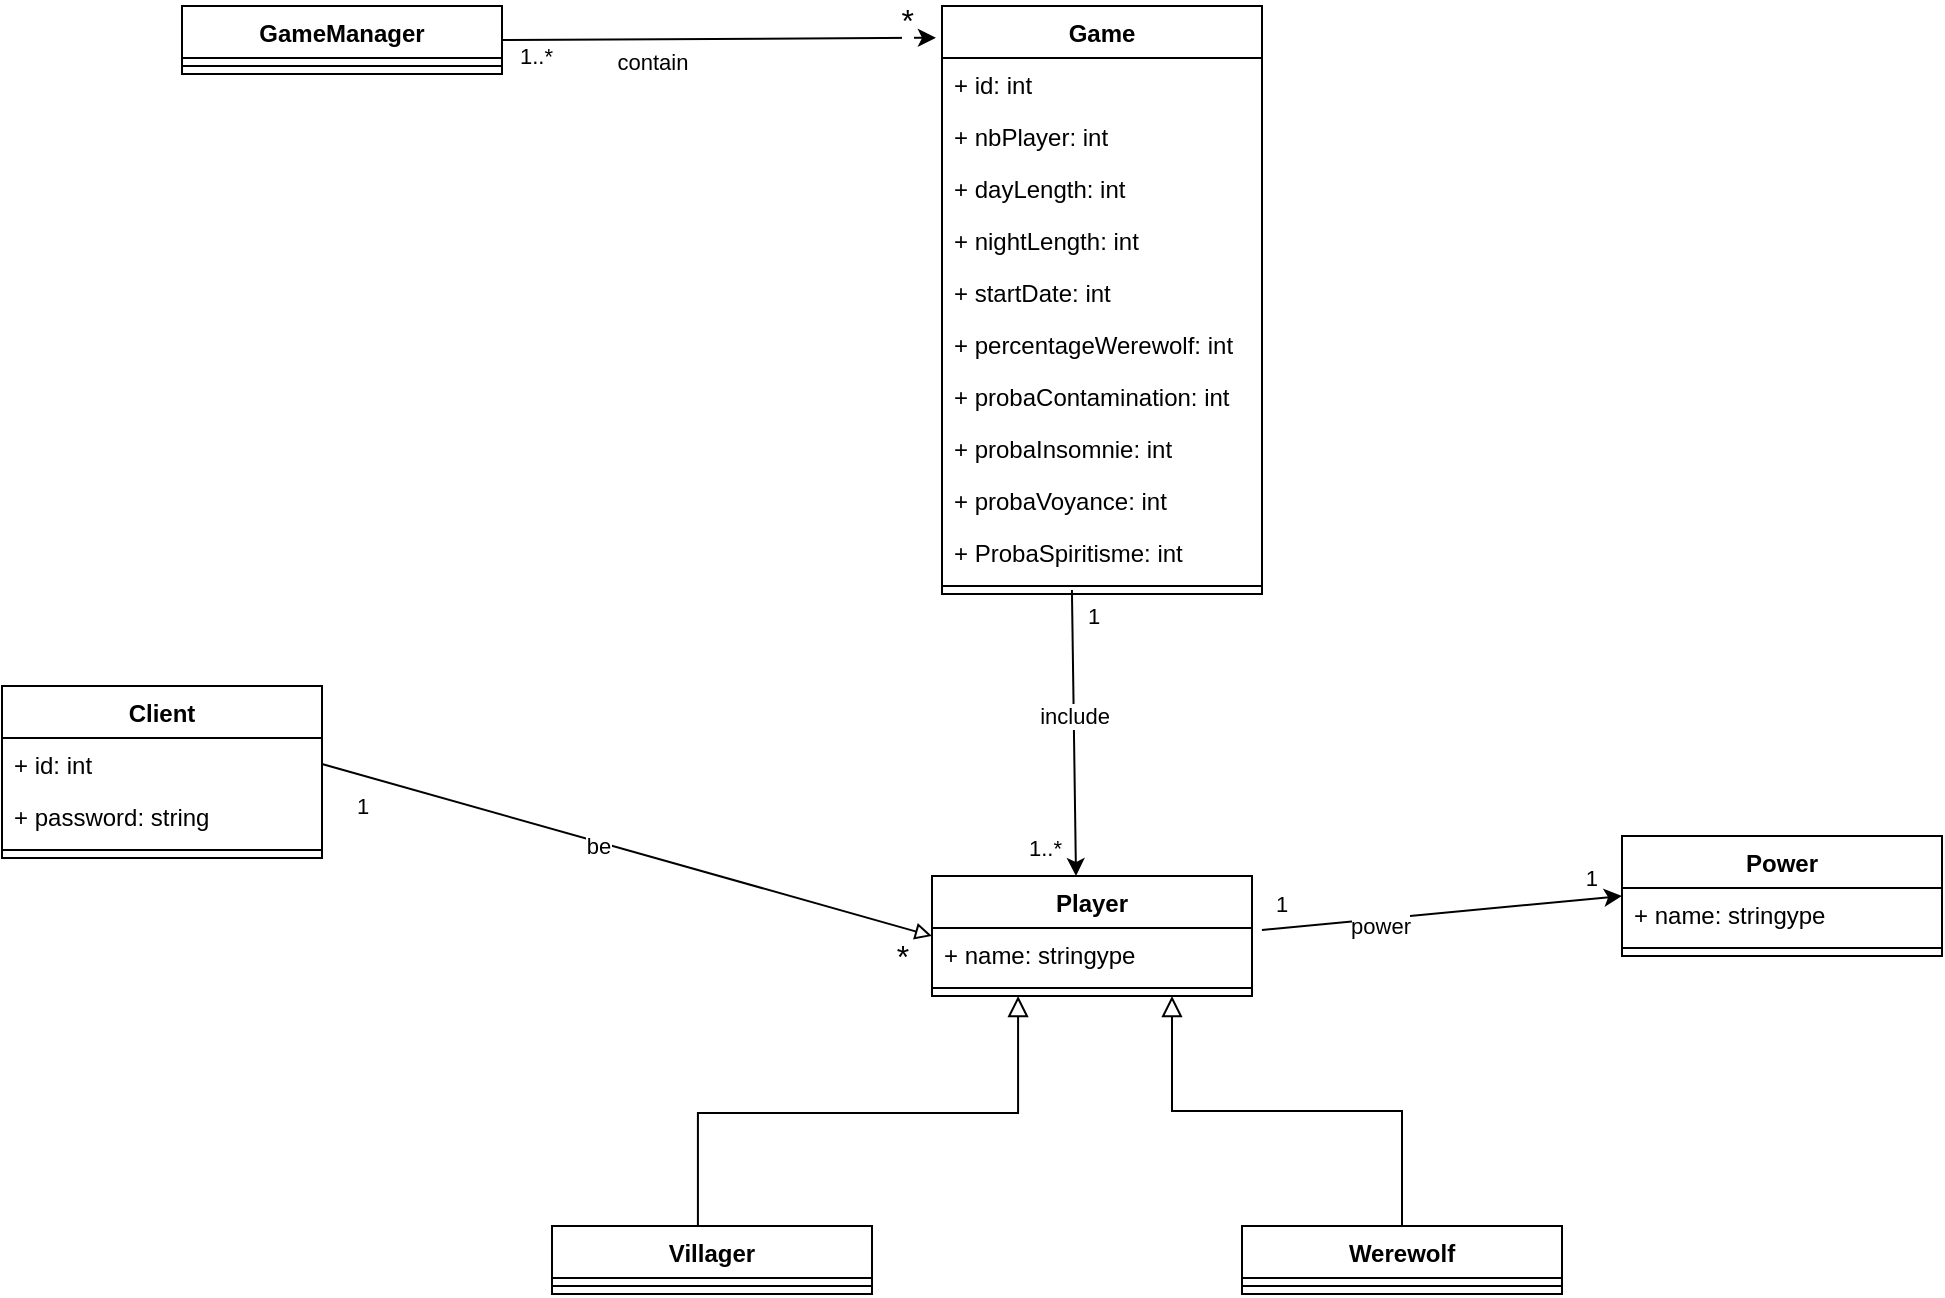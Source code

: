 <mxfile>
    <diagram id="migKeFc_42KSMQu3nTl5" name="Page-1">
        <mxGraphModel dx="1834" dy="1942" grid="1" gridSize="10" guides="1" tooltips="1" connect="1" arrows="1" fold="1" page="1" pageScale="1" pageWidth="827" pageHeight="1169" math="0" shadow="0">
            <root>
                <mxCell id="0"/>
                <mxCell id="1" parent="0"/>
                <mxCell id="22" value="" style="endArrow=classic;html=1;exitX=1.031;exitY=0.038;exitDx=0;exitDy=0;entryX=0;entryY=0.5;entryDx=0;entryDy=0;exitPerimeter=0;" parent="1" source="102" target="91" edge="1">
                    <mxGeometry relative="1" as="geometry">
                        <mxPoint x="480" y="115" as="sourcePoint"/>
                        <mxPoint x="680" y="65" as="targetPoint"/>
                    </mxGeometry>
                </mxCell>
                <mxCell id="23" value="power" style="edgeLabel;resizable=0;html=1;align=center;verticalAlign=middle;" parent="22" connectable="0" vertex="1">
                    <mxGeometry relative="1" as="geometry">
                        <mxPoint x="-31" y="6" as="offset"/>
                    </mxGeometry>
                </mxCell>
                <mxCell id="24" value="1" style="edgeLabel;resizable=0;html=1;align=left;verticalAlign=bottom;" parent="22" connectable="0" vertex="1">
                    <mxGeometry x="-1" relative="1" as="geometry">
                        <mxPoint x="5" y="-4" as="offset"/>
                    </mxGeometry>
                </mxCell>
                <mxCell id="25" value="1" style="edgeLabel;resizable=0;html=1;align=right;verticalAlign=bottom;" parent="22" connectable="0" vertex="1">
                    <mxGeometry x="1" relative="1" as="geometry">
                        <mxPoint x="-12" as="offset"/>
                    </mxGeometry>
                </mxCell>
                <mxCell id="26" value="" style="edgeStyle=elbowEdgeStyle;elbow=vertical;endArrow=block;html=1;curved=0;rounded=0;endSize=8;startSize=8;exitX=0.456;exitY=0.059;exitDx=0;exitDy=0;entryX=0.269;entryY=1;entryDx=0;entryDy=0;entryPerimeter=0;endFill=0;exitPerimeter=0;" parent="1" source="99" target="103" edge="1">
                    <mxGeometry width="50" height="50" relative="1" as="geometry">
                        <mxPoint x="220" y="240" as="sourcePoint"/>
                        <mxPoint x="380.04" y="132.01" as="targetPoint"/>
                    </mxGeometry>
                </mxCell>
                <mxCell id="27" value="" style="edgeStyle=elbowEdgeStyle;elbow=vertical;endArrow=block;html=1;curved=0;rounded=0;endSize=8;startSize=8;entryX=0.75;entryY=1;entryDx=0;entryDy=0;exitX=0.5;exitY=0;exitDx=0;exitDy=0;endFill=0;" parent="1" source="95" target="101" edge="1">
                    <mxGeometry width="50" height="50" relative="1" as="geometry">
                        <mxPoint x="570" y="240" as="sourcePoint"/>
                        <mxPoint x="424.98" y="133" as="targetPoint"/>
                    </mxGeometry>
                </mxCell>
                <mxCell id="41" value="" style="endArrow=classic;html=1;entryX=0.45;entryY=0;entryDx=0;entryDy=0;exitX=0.406;exitY=0.75;exitDx=0;exitDy=0;exitPerimeter=0;entryPerimeter=0;" parent="1" source="71" target="101" edge="1">
                    <mxGeometry relative="1" as="geometry">
                        <mxPoint x="407.06" y="-37" as="sourcePoint"/>
                        <mxPoint x="410" y="70" as="targetPoint"/>
                    </mxGeometry>
                </mxCell>
                <mxCell id="42" value="include" style="edgeLabel;resizable=0;html=1;align=center;verticalAlign=middle;" parent="41" connectable="0" vertex="1">
                    <mxGeometry relative="1" as="geometry">
                        <mxPoint y="-9" as="offset"/>
                    </mxGeometry>
                </mxCell>
                <mxCell id="43" value="1" style="edgeLabel;resizable=0;html=1;align=left;verticalAlign=bottom;" parent="41" connectable="0" vertex="1">
                    <mxGeometry x="-1" relative="1" as="geometry">
                        <mxPoint x="6" y="21" as="offset"/>
                    </mxGeometry>
                </mxCell>
                <mxCell id="44" value="1..*" style="edgeLabel;resizable=0;html=1;align=right;verticalAlign=bottom;" parent="41" connectable="0" vertex="1">
                    <mxGeometry x="1" relative="1" as="geometry">
                        <mxPoint x="-6" y="-5" as="offset"/>
                    </mxGeometry>
                </mxCell>
                <mxCell id="54" value="" style="endArrow=classic;html=1;entryX=-0.019;entryY=0.054;entryDx=0;entryDy=0;entryPerimeter=0;exitX=1;exitY=0.5;exitDx=0;exitDy=0;" parent="1" source="82" target="69" edge="1">
                    <mxGeometry relative="1" as="geometry">
                        <mxPoint x="120" y="-355" as="sourcePoint"/>
                        <mxPoint x="334.96" y="-352.84" as="targetPoint"/>
                    </mxGeometry>
                </mxCell>
                <mxCell id="55" value="contain" style="edgeLabel;resizable=0;html=1;align=center;verticalAlign=middle;" parent="54" connectable="0" vertex="1">
                    <mxGeometry relative="1" as="geometry">
                        <mxPoint x="-34" y="11" as="offset"/>
                    </mxGeometry>
                </mxCell>
                <mxCell id="56" value="1..*" style="edgeLabel;resizable=0;html=1;align=left;verticalAlign=bottom;" parent="54" connectable="0" vertex="1">
                    <mxGeometry x="-1" relative="1" as="geometry">
                        <mxPoint x="7" y="16" as="offset"/>
                    </mxGeometry>
                </mxCell>
                <mxCell id="57" value="&lt;font style=&quot;font-size: 16px;&quot;&gt;*&lt;/font&gt;" style="edgeLabel;resizable=0;html=1;align=right;verticalAlign=bottom;" parent="54" connectable="0" vertex="1">
                    <mxGeometry x="1" relative="1" as="geometry">
                        <mxPoint x="-10" y="3" as="offset"/>
                    </mxGeometry>
                </mxCell>
                <mxCell id="65" style="edgeStyle=none;html=1;exitX=1;exitY=0.5;exitDx=0;exitDy=0;entryX=0;entryY=0.5;entryDx=0;entryDy=0;fontSize=11;endArrow=block;endFill=0;" parent="1" source="87" target="101" edge="1">
                    <mxGeometry relative="1" as="geometry">
                        <mxPoint x="33" y="15" as="sourcePoint"/>
                        <mxPoint x="340" y="85" as="targetPoint"/>
                    </mxGeometry>
                </mxCell>
                <mxCell id="66" value="be" style="edgeLabel;html=1;align=center;verticalAlign=middle;resizable=0;points=[];fontSize=11;" parent="65" vertex="1" connectable="0">
                    <mxGeometry x="-0.091" y="-2" relative="1" as="geometry">
                        <mxPoint as="offset"/>
                    </mxGeometry>
                </mxCell>
                <mxCell id="67" value="1" style="text;html=1;align=center;verticalAlign=middle;resizable=0;points=[];autosize=1;strokeColor=none;fillColor=none;fontSize=11;" parent="1" vertex="1">
                    <mxGeometry x="35" y="15" width="30" height="30" as="geometry"/>
                </mxCell>
                <mxCell id="68" value="&lt;font style=&quot;font-size: 16px;&quot;&gt;*&lt;/font&gt;" style="text;html=1;align=center;verticalAlign=middle;resizable=0;points=[];autosize=1;strokeColor=none;fillColor=none;fontSize=11;" parent="1" vertex="1">
                    <mxGeometry x="305" y="90" width="30" height="30" as="geometry"/>
                </mxCell>
                <mxCell id="69" value="Game" style="swimlane;fontStyle=1;align=center;verticalAlign=top;childLayout=stackLayout;horizontal=1;startSize=26;horizontalStack=0;resizeParent=1;resizeParentMax=0;resizeLast=0;collapsible=1;marginBottom=0;" parent="1" vertex="1">
                    <mxGeometry x="340" y="-370" width="160" height="294" as="geometry"/>
                </mxCell>
                <mxCell id="70" value="+ id: int" style="text;strokeColor=none;fillColor=none;align=left;verticalAlign=top;spacingLeft=4;spacingRight=4;overflow=hidden;rotatable=0;points=[[0,0.5],[1,0.5]];portConstraint=eastwest;" parent="69" vertex="1">
                    <mxGeometry y="26" width="160" height="26" as="geometry"/>
                </mxCell>
                <mxCell id="73" value="+ nbPlayer: int" style="text;strokeColor=none;fillColor=none;align=left;verticalAlign=top;spacingLeft=4;spacingRight=4;overflow=hidden;rotatable=0;points=[[0,0.5],[1,0.5]];portConstraint=eastwest;" parent="69" vertex="1">
                    <mxGeometry y="52" width="160" height="26" as="geometry"/>
                </mxCell>
                <mxCell id="74" value="+ dayLength: int" style="text;strokeColor=none;fillColor=none;align=left;verticalAlign=top;spacingLeft=4;spacingRight=4;overflow=hidden;rotatable=0;points=[[0,0.5],[1,0.5]];portConstraint=eastwest;" parent="69" vertex="1">
                    <mxGeometry y="78" width="160" height="26" as="geometry"/>
                </mxCell>
                <mxCell id="75" value="+ nightLength: int" style="text;strokeColor=none;fillColor=none;align=left;verticalAlign=top;spacingLeft=4;spacingRight=4;overflow=hidden;rotatable=0;points=[[0,0.5],[1,0.5]];portConstraint=eastwest;" parent="69" vertex="1">
                    <mxGeometry y="104" width="160" height="26" as="geometry"/>
                </mxCell>
                <mxCell id="76" value="+ startDate: int" style="text;strokeColor=none;fillColor=none;align=left;verticalAlign=top;spacingLeft=4;spacingRight=4;overflow=hidden;rotatable=0;points=[[0,0.5],[1,0.5]];portConstraint=eastwest;" parent="69" vertex="1">
                    <mxGeometry y="130" width="160" height="26" as="geometry"/>
                </mxCell>
                <mxCell id="77" value="+ percentageWerewolf: int" style="text;strokeColor=none;fillColor=none;align=left;verticalAlign=top;spacingLeft=4;spacingRight=4;overflow=hidden;rotatable=0;points=[[0,0.5],[1,0.5]];portConstraint=eastwest;" parent="69" vertex="1">
                    <mxGeometry y="156" width="160" height="26" as="geometry"/>
                </mxCell>
                <mxCell id="78" value="+ probaContamination: int" style="text;strokeColor=none;fillColor=none;align=left;verticalAlign=top;spacingLeft=4;spacingRight=4;overflow=hidden;rotatable=0;points=[[0,0.5],[1,0.5]];portConstraint=eastwest;" parent="69" vertex="1">
                    <mxGeometry y="182" width="160" height="26" as="geometry"/>
                </mxCell>
                <mxCell id="79" value="+ probaInsomnie: int" style="text;strokeColor=none;fillColor=none;align=left;verticalAlign=top;spacingLeft=4;spacingRight=4;overflow=hidden;rotatable=0;points=[[0,0.5],[1,0.5]];portConstraint=eastwest;" parent="69" vertex="1">
                    <mxGeometry y="208" width="160" height="26" as="geometry"/>
                </mxCell>
                <mxCell id="80" value="+ probaVoyance: int" style="text;strokeColor=none;fillColor=none;align=left;verticalAlign=top;spacingLeft=4;spacingRight=4;overflow=hidden;rotatable=0;points=[[0,0.5],[1,0.5]];portConstraint=eastwest;" parent="69" vertex="1">
                    <mxGeometry y="234" width="160" height="26" as="geometry"/>
                </mxCell>
                <mxCell id="81" value="+ ProbaSpiritisme: int" style="text;strokeColor=none;fillColor=none;align=left;verticalAlign=top;spacingLeft=4;spacingRight=4;overflow=hidden;rotatable=0;points=[[0,0.5],[1,0.5]];portConstraint=eastwest;" parent="69" vertex="1">
                    <mxGeometry y="260" width="160" height="26" as="geometry"/>
                </mxCell>
                <mxCell id="71" value="" style="line;strokeWidth=1;fillColor=none;align=left;verticalAlign=middle;spacingTop=-1;spacingLeft=3;spacingRight=3;rotatable=0;labelPosition=right;points=[];portConstraint=eastwest;strokeColor=inherit;" parent="69" vertex="1">
                    <mxGeometry y="286" width="160" height="8" as="geometry"/>
                </mxCell>
                <mxCell id="82" value="GameManager" style="swimlane;fontStyle=1;align=center;verticalAlign=top;childLayout=stackLayout;horizontal=1;startSize=26;horizontalStack=0;resizeParent=1;resizeParentMax=0;resizeLast=0;collapsible=1;marginBottom=0;" vertex="1" parent="1">
                    <mxGeometry x="-40" y="-370" width="160" height="34" as="geometry"/>
                </mxCell>
                <mxCell id="84" value="" style="line;strokeWidth=1;fillColor=none;align=left;verticalAlign=middle;spacingTop=-1;spacingLeft=3;spacingRight=3;rotatable=0;labelPosition=right;points=[];portConstraint=eastwest;strokeColor=inherit;" vertex="1" parent="82">
                    <mxGeometry y="26" width="160" height="8" as="geometry"/>
                </mxCell>
                <mxCell id="86" value="Client" style="swimlane;fontStyle=1;align=center;verticalAlign=top;childLayout=stackLayout;horizontal=1;startSize=26;horizontalStack=0;resizeParent=1;resizeParentMax=0;resizeLast=0;collapsible=1;marginBottom=0;" vertex="1" parent="1">
                    <mxGeometry x="-130" y="-30" width="160" height="86" as="geometry"/>
                </mxCell>
                <mxCell id="87" value="+ id: int" style="text;strokeColor=none;fillColor=none;align=left;verticalAlign=top;spacingLeft=4;spacingRight=4;overflow=hidden;rotatable=0;points=[[0,0.5],[1,0.5]];portConstraint=eastwest;" vertex="1" parent="86">
                    <mxGeometry y="26" width="160" height="26" as="geometry"/>
                </mxCell>
                <mxCell id="90" value="+ password: string" style="text;strokeColor=none;fillColor=none;align=left;verticalAlign=top;spacingLeft=4;spacingRight=4;overflow=hidden;rotatable=0;points=[[0,0.5],[1,0.5]];portConstraint=eastwest;" vertex="1" parent="86">
                    <mxGeometry y="52" width="160" height="26" as="geometry"/>
                </mxCell>
                <mxCell id="88" value="" style="line;strokeWidth=1;fillColor=none;align=left;verticalAlign=middle;spacingTop=-1;spacingLeft=3;spacingRight=3;rotatable=0;labelPosition=right;points=[];portConstraint=eastwest;strokeColor=inherit;" vertex="1" parent="86">
                    <mxGeometry y="78" width="160" height="8" as="geometry"/>
                </mxCell>
                <mxCell id="91" value="Power" style="swimlane;fontStyle=1;align=center;verticalAlign=top;childLayout=stackLayout;horizontal=1;startSize=26;horizontalStack=0;resizeParent=1;resizeParentMax=0;resizeLast=0;collapsible=1;marginBottom=0;" vertex="1" parent="1">
                    <mxGeometry x="680" y="45" width="160" height="60" as="geometry"/>
                </mxCell>
                <mxCell id="92" value="+ name: stringype" style="text;strokeColor=none;fillColor=none;align=left;verticalAlign=top;spacingLeft=4;spacingRight=4;overflow=hidden;rotatable=0;points=[[0,0.5],[1,0.5]];portConstraint=eastwest;" vertex="1" parent="91">
                    <mxGeometry y="26" width="160" height="26" as="geometry"/>
                </mxCell>
                <mxCell id="93" value="" style="line;strokeWidth=1;fillColor=none;align=left;verticalAlign=middle;spacingTop=-1;spacingLeft=3;spacingRight=3;rotatable=0;labelPosition=right;points=[];portConstraint=eastwest;strokeColor=inherit;" vertex="1" parent="91">
                    <mxGeometry y="52" width="160" height="8" as="geometry"/>
                </mxCell>
                <mxCell id="95" value="Werewolf" style="swimlane;fontStyle=1;align=center;verticalAlign=top;childLayout=stackLayout;horizontal=1;startSize=26;horizontalStack=0;resizeParent=1;resizeParentMax=0;resizeLast=0;collapsible=1;marginBottom=0;" vertex="1" parent="1">
                    <mxGeometry x="490" y="240" width="160" height="34" as="geometry"/>
                </mxCell>
                <mxCell id="97" value="" style="line;strokeWidth=1;fillColor=none;align=left;verticalAlign=middle;spacingTop=-1;spacingLeft=3;spacingRight=3;rotatable=0;labelPosition=right;points=[];portConstraint=eastwest;strokeColor=inherit;" vertex="1" parent="95">
                    <mxGeometry y="26" width="160" height="8" as="geometry"/>
                </mxCell>
                <mxCell id="99" value="Villager" style="swimlane;fontStyle=1;align=center;verticalAlign=top;childLayout=stackLayout;horizontal=1;startSize=26;horizontalStack=0;resizeParent=1;resizeParentMax=0;resizeLast=0;collapsible=1;marginBottom=0;" vertex="1" parent="1">
                    <mxGeometry x="145" y="240" width="160" height="34" as="geometry"/>
                </mxCell>
                <mxCell id="100" value="" style="line;strokeWidth=1;fillColor=none;align=left;verticalAlign=middle;spacingTop=-1;spacingLeft=3;spacingRight=3;rotatable=0;labelPosition=right;points=[];portConstraint=eastwest;strokeColor=inherit;" vertex="1" parent="99">
                    <mxGeometry y="26" width="160" height="8" as="geometry"/>
                </mxCell>
                <mxCell id="101" value="Player" style="swimlane;fontStyle=1;align=center;verticalAlign=top;childLayout=stackLayout;horizontal=1;startSize=26;horizontalStack=0;resizeParent=1;resizeParentMax=0;resizeLast=0;collapsible=1;marginBottom=0;" vertex="1" parent="1">
                    <mxGeometry x="335" y="65" width="160" height="60" as="geometry"/>
                </mxCell>
                <mxCell id="102" value="+ name: stringype" style="text;strokeColor=none;fillColor=none;align=left;verticalAlign=top;spacingLeft=4;spacingRight=4;overflow=hidden;rotatable=0;points=[[0,0.5],[1,0.5]];portConstraint=eastwest;" vertex="1" parent="101">
                    <mxGeometry y="26" width="160" height="26" as="geometry"/>
                </mxCell>
                <mxCell id="103" value="" style="line;strokeWidth=1;fillColor=none;align=left;verticalAlign=middle;spacingTop=-1;spacingLeft=3;spacingRight=3;rotatable=0;labelPosition=right;points=[];portConstraint=eastwest;strokeColor=inherit;" vertex="1" parent="101">
                    <mxGeometry y="52" width="160" height="8" as="geometry"/>
                </mxCell>
            </root>
        </mxGraphModel>
    </diagram>
</mxfile>
